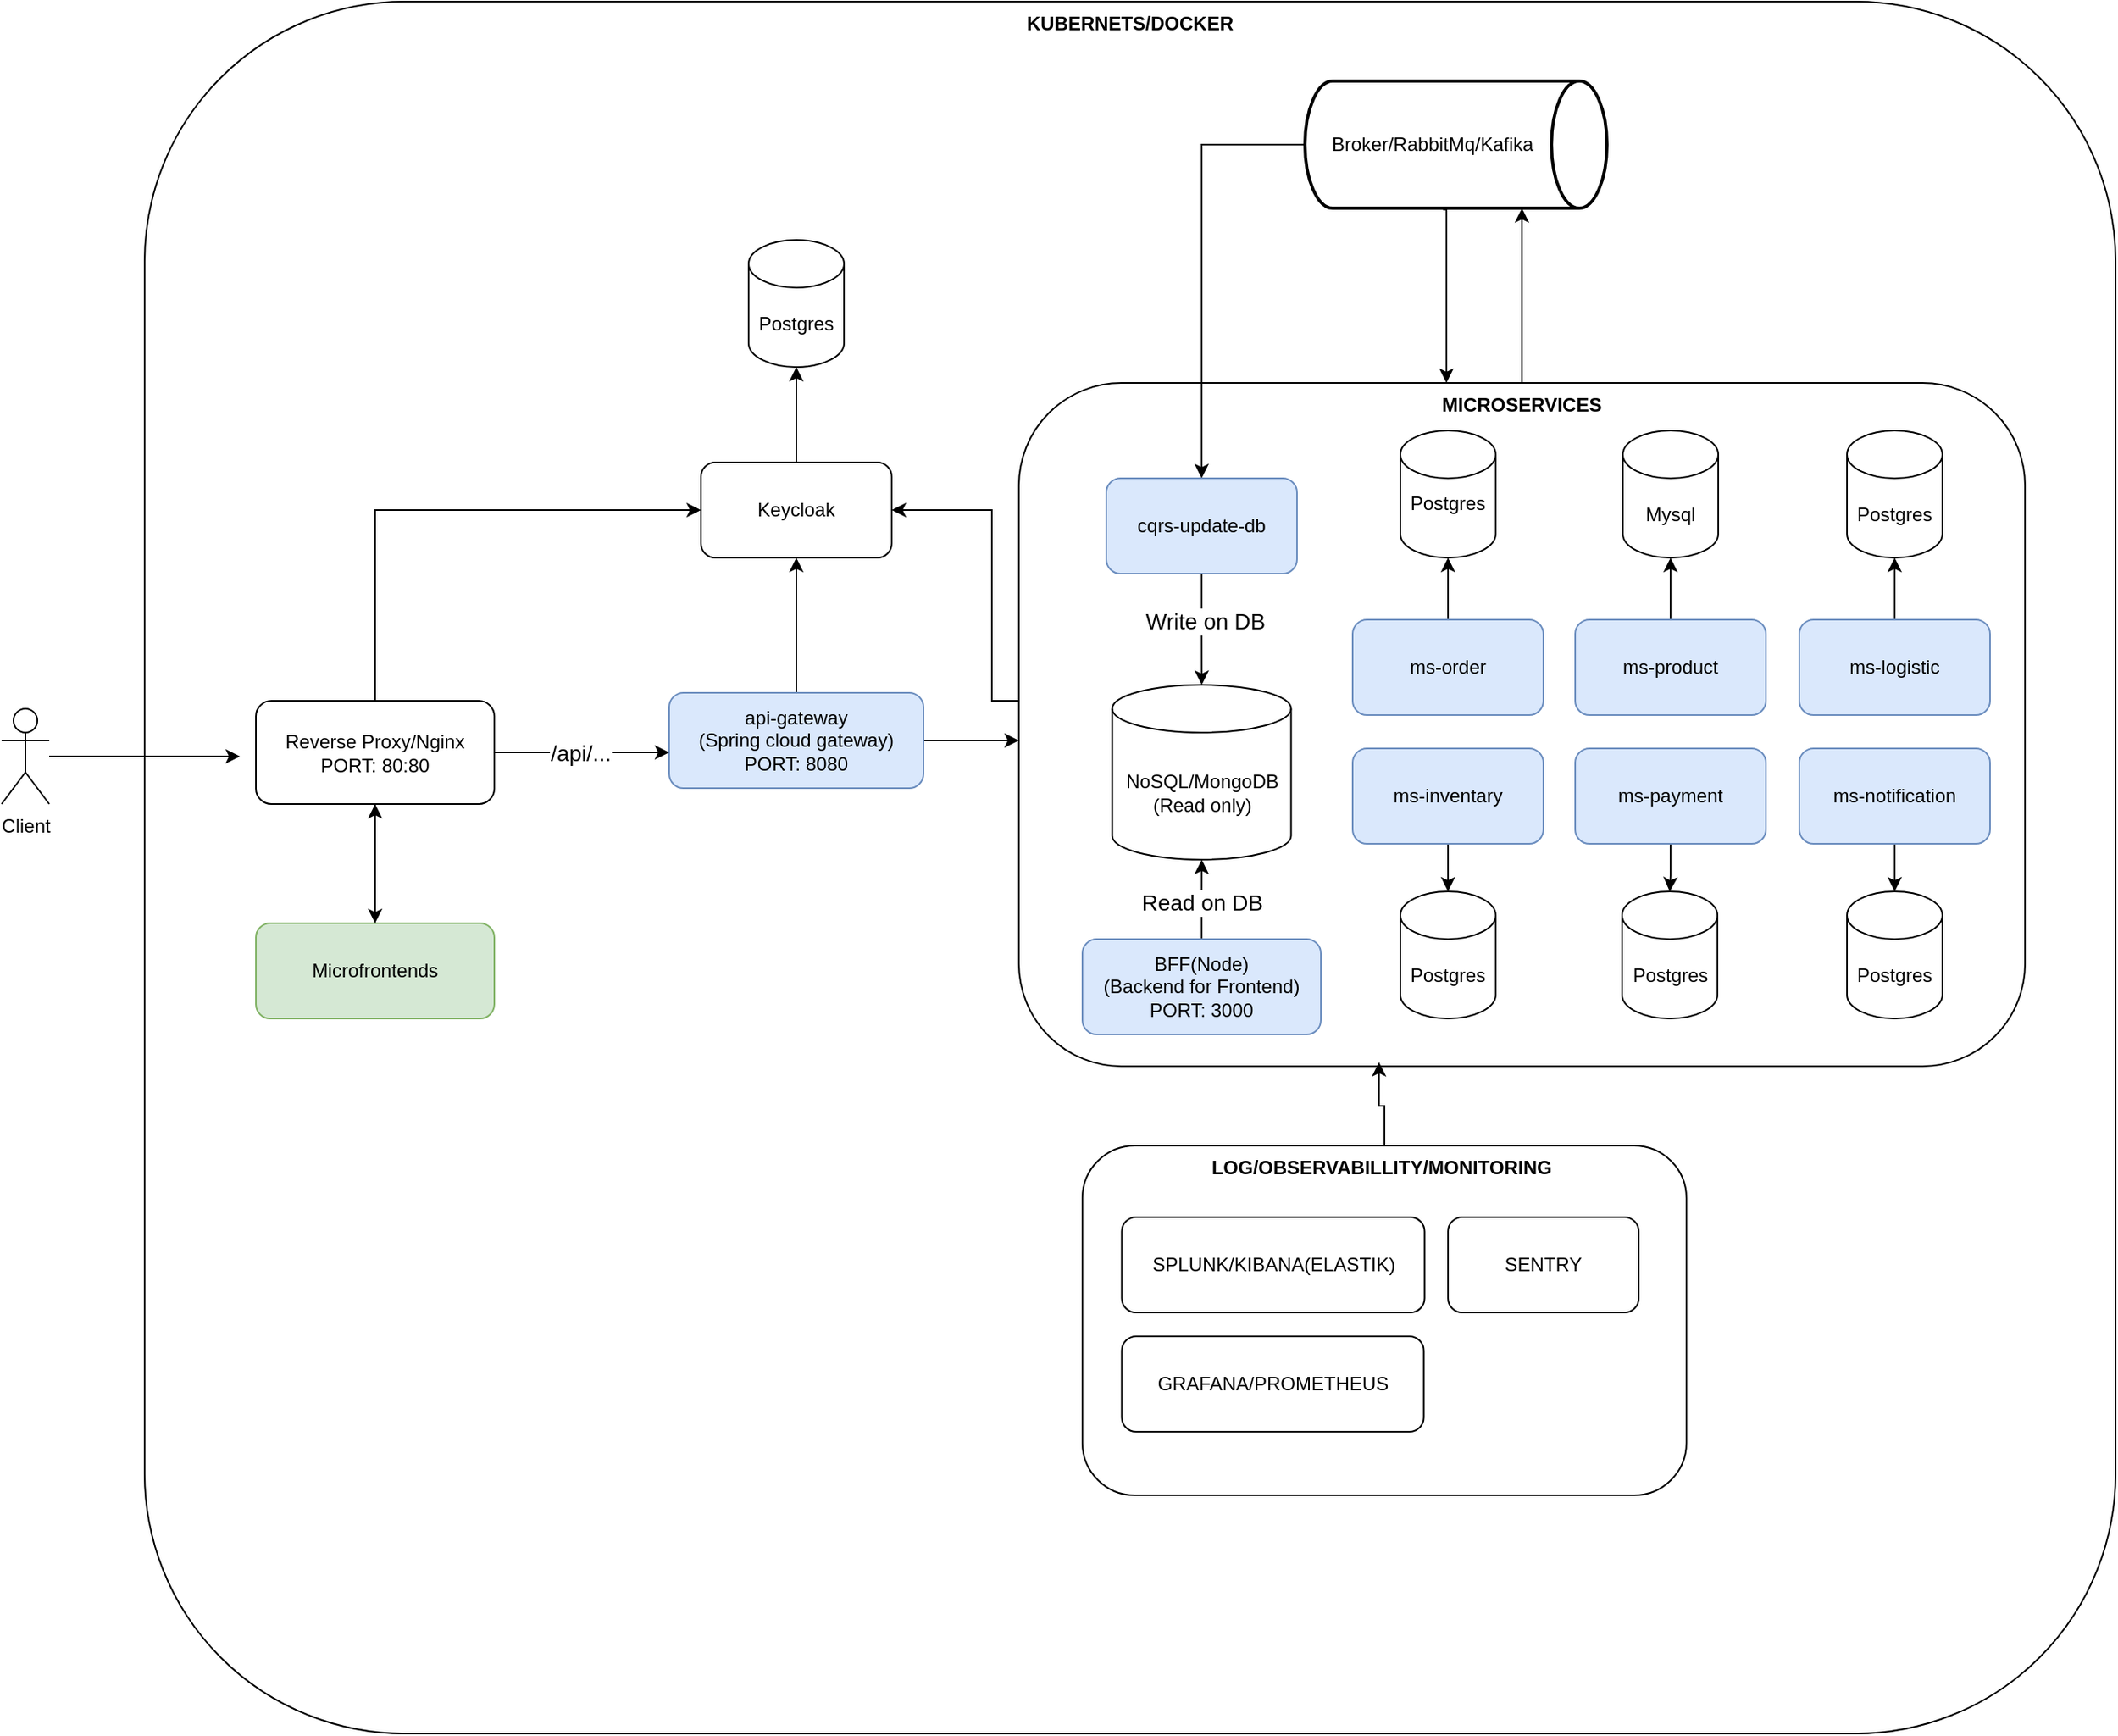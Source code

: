 <mxfile version="24.2.5" type="device">
  <diagram name="Página-1" id="HHl78oemqguo1IxOYNIJ">
    <mxGraphModel dx="2336" dy="1910" grid="1" gridSize="10" guides="1" tooltips="1" connect="1" arrows="1" fold="1" page="1" pageScale="1" pageWidth="827" pageHeight="1169" math="0" shadow="0">
      <root>
        <mxCell id="0" />
        <mxCell id="1" parent="0" />
        <mxCell id="76S5RFlLhJ8eeqm_sex8-56" value="KUBERNETS/DOCKER" style="rounded=1;whiteSpace=wrap;html=1;verticalAlign=top;fontStyle=1" vertex="1" parent="1">
          <mxGeometry x="-260" y="-210" width="1240" height="1090" as="geometry" />
        </mxCell>
        <mxCell id="76S5RFlLhJ8eeqm_sex8-25" style="edgeStyle=orthogonalEdgeStyle;rounded=0;orthogonalLoop=1;jettySize=auto;html=1;" edge="1" parent="1" source="76S5RFlLhJ8eeqm_sex8-16" target="76S5RFlLhJ8eeqm_sex8-24">
          <mxGeometry relative="1" as="geometry">
            <Array as="points">
              <mxPoint x="535" y="30" />
              <mxPoint x="535" y="30" />
            </Array>
          </mxGeometry>
        </mxCell>
        <mxCell id="76S5RFlLhJ8eeqm_sex8-29" style="edgeStyle=orthogonalEdgeStyle;rounded=0;orthogonalLoop=1;jettySize=auto;html=1;entryX=1;entryY=0.5;entryDx=0;entryDy=0;" edge="1" parent="1" source="76S5RFlLhJ8eeqm_sex8-16" target="76S5RFlLhJ8eeqm_sex8-27">
          <mxGeometry relative="1" as="geometry">
            <Array as="points">
              <mxPoint x="273" y="230" />
              <mxPoint x="273" y="110" />
            </Array>
          </mxGeometry>
        </mxCell>
        <mxCell id="76S5RFlLhJ8eeqm_sex8-16" value="MICROSERVICES" style="rounded=1;whiteSpace=wrap;html=1;verticalAlign=top;fontStyle=1" vertex="1" parent="1">
          <mxGeometry x="290" y="30" width="633" height="430" as="geometry" />
        </mxCell>
        <mxCell id="76S5RFlLhJ8eeqm_sex8-17" value="" style="edgeStyle=orthogonalEdgeStyle;rounded=0;orthogonalLoop=1;jettySize=auto;html=1;" edge="1" parent="1" source="76S5RFlLhJ8eeqm_sex8-1" target="76S5RFlLhJ8eeqm_sex8-16">
          <mxGeometry relative="1" as="geometry">
            <Array as="points">
              <mxPoint x="300" y="255" />
              <mxPoint x="300" y="255" />
            </Array>
          </mxGeometry>
        </mxCell>
        <mxCell id="76S5RFlLhJ8eeqm_sex8-28" style="edgeStyle=orthogonalEdgeStyle;rounded=0;orthogonalLoop=1;jettySize=auto;html=1;entryX=0.5;entryY=1;entryDx=0;entryDy=0;" edge="1" parent="1" source="76S5RFlLhJ8eeqm_sex8-1" target="76S5RFlLhJ8eeqm_sex8-27">
          <mxGeometry relative="1" as="geometry" />
        </mxCell>
        <mxCell id="76S5RFlLhJ8eeqm_sex8-1" value="api-gateway&lt;div&gt;(Spring cloud gateway)&lt;/div&gt;&lt;div&gt;PORT: 8080&lt;/div&gt;" style="rounded=1;whiteSpace=wrap;html=1;fillColor=#dae8fc;strokeColor=#6c8ebf;" vertex="1" parent="1">
          <mxGeometry x="70" y="225" width="160" height="60" as="geometry" />
        </mxCell>
        <mxCell id="76S5RFlLhJ8eeqm_sex8-50" value="" style="edgeStyle=orthogonalEdgeStyle;rounded=0;orthogonalLoop=1;jettySize=auto;html=1;" edge="1" parent="1" source="76S5RFlLhJ8eeqm_sex8-2" target="76S5RFlLhJ8eeqm_sex8-23">
          <mxGeometry relative="1" as="geometry" />
        </mxCell>
        <mxCell id="76S5RFlLhJ8eeqm_sex8-2" value="ms-product" style="rounded=1;whiteSpace=wrap;html=1;fillColor=#dae8fc;strokeColor=#6c8ebf;" vertex="1" parent="1">
          <mxGeometry x="640" y="179" width="120" height="60" as="geometry" />
        </mxCell>
        <mxCell id="76S5RFlLhJ8eeqm_sex8-49" value="" style="edgeStyle=orthogonalEdgeStyle;rounded=0;orthogonalLoop=1;jettySize=auto;html=1;" edge="1" parent="1" source="76S5RFlLhJ8eeqm_sex8-3" target="76S5RFlLhJ8eeqm_sex8-18">
          <mxGeometry relative="1" as="geometry" />
        </mxCell>
        <mxCell id="76S5RFlLhJ8eeqm_sex8-3" value="ms-order" style="rounded=1;whiteSpace=wrap;html=1;fillColor=#dae8fc;strokeColor=#6c8ebf;" vertex="1" parent="1">
          <mxGeometry x="500" y="179" width="120" height="60" as="geometry" />
        </mxCell>
        <mxCell id="76S5RFlLhJ8eeqm_sex8-48" value="" style="edgeStyle=orthogonalEdgeStyle;rounded=0;orthogonalLoop=1;jettySize=auto;html=1;" edge="1" parent="1" source="76S5RFlLhJ8eeqm_sex8-4" target="76S5RFlLhJ8eeqm_sex8-19">
          <mxGeometry relative="1" as="geometry" />
        </mxCell>
        <mxCell id="76S5RFlLhJ8eeqm_sex8-4" value="ms-notification" style="rounded=1;whiteSpace=wrap;html=1;fillColor=#dae8fc;strokeColor=#6c8ebf;" vertex="1" parent="1">
          <mxGeometry x="781" y="260" width="120" height="60" as="geometry" />
        </mxCell>
        <mxCell id="76S5RFlLhJ8eeqm_sex8-47" value="" style="edgeStyle=orthogonalEdgeStyle;rounded=0;orthogonalLoop=1;jettySize=auto;html=1;" edge="1" parent="1" source="76S5RFlLhJ8eeqm_sex8-5" target="76S5RFlLhJ8eeqm_sex8-20">
          <mxGeometry relative="1" as="geometry" />
        </mxCell>
        <mxCell id="76S5RFlLhJ8eeqm_sex8-5" value="ms-payment" style="rounded=1;whiteSpace=wrap;html=1;fillColor=#dae8fc;strokeColor=#6c8ebf;" vertex="1" parent="1">
          <mxGeometry x="640" y="260" width="120" height="60" as="geometry" />
        </mxCell>
        <mxCell id="76S5RFlLhJ8eeqm_sex8-51" value="" style="edgeStyle=orthogonalEdgeStyle;rounded=0;orthogonalLoop=1;jettySize=auto;html=1;" edge="1" parent="1" source="76S5RFlLhJ8eeqm_sex8-6" target="76S5RFlLhJ8eeqm_sex8-22">
          <mxGeometry relative="1" as="geometry" />
        </mxCell>
        <mxCell id="76S5RFlLhJ8eeqm_sex8-6" value="ms-logistic" style="rounded=1;whiteSpace=wrap;html=1;fillColor=#dae8fc;strokeColor=#6c8ebf;" vertex="1" parent="1">
          <mxGeometry x="781" y="179" width="120" height="60" as="geometry" />
        </mxCell>
        <mxCell id="76S5RFlLhJ8eeqm_sex8-46" style="edgeStyle=orthogonalEdgeStyle;rounded=0;orthogonalLoop=1;jettySize=auto;html=1;" edge="1" parent="1" source="76S5RFlLhJ8eeqm_sex8-7" target="76S5RFlLhJ8eeqm_sex8-21">
          <mxGeometry relative="1" as="geometry" />
        </mxCell>
        <mxCell id="76S5RFlLhJ8eeqm_sex8-7" value="ms-inventary" style="rounded=1;whiteSpace=wrap;html=1;fillColor=#dae8fc;strokeColor=#6c8ebf;" vertex="1" parent="1">
          <mxGeometry x="500" y="260" width="120" height="60" as="geometry" />
        </mxCell>
        <mxCell id="76S5RFlLhJ8eeqm_sex8-18" value="Postgres&lt;div&gt;&lt;br&gt;&lt;/div&gt;" style="shape=cylinder3;whiteSpace=wrap;html=1;boundedLbl=1;backgroundOutline=1;size=15;" vertex="1" parent="1">
          <mxGeometry x="530" y="60" width="60" height="80" as="geometry" />
        </mxCell>
        <mxCell id="76S5RFlLhJ8eeqm_sex8-19" value="Postgres" style="shape=cylinder3;whiteSpace=wrap;html=1;boundedLbl=1;backgroundOutline=1;size=15;" vertex="1" parent="1">
          <mxGeometry x="811" y="350" width="60" height="80" as="geometry" />
        </mxCell>
        <mxCell id="76S5RFlLhJ8eeqm_sex8-20" value="Postgres" style="shape=cylinder3;whiteSpace=wrap;html=1;boundedLbl=1;backgroundOutline=1;size=15;" vertex="1" parent="1">
          <mxGeometry x="669.5" y="350" width="60" height="80" as="geometry" />
        </mxCell>
        <mxCell id="76S5RFlLhJ8eeqm_sex8-21" value="Postgres" style="shape=cylinder3;whiteSpace=wrap;html=1;boundedLbl=1;backgroundOutline=1;size=15;" vertex="1" parent="1">
          <mxGeometry x="530" y="350" width="60" height="80" as="geometry" />
        </mxCell>
        <mxCell id="76S5RFlLhJ8eeqm_sex8-22" value="Postgres" style="shape=cylinder3;whiteSpace=wrap;html=1;boundedLbl=1;backgroundOutline=1;size=15;" vertex="1" parent="1">
          <mxGeometry x="811" y="60" width="60" height="80" as="geometry" />
        </mxCell>
        <mxCell id="76S5RFlLhJ8eeqm_sex8-23" value="Mysql" style="shape=cylinder3;whiteSpace=wrap;html=1;boundedLbl=1;backgroundOutline=1;size=15;" vertex="1" parent="1">
          <mxGeometry x="670" y="60" width="60" height="80" as="geometry" />
        </mxCell>
        <mxCell id="76S5RFlLhJ8eeqm_sex8-72" style="edgeStyle=orthogonalEdgeStyle;rounded=0;orthogonalLoop=1;jettySize=auto;html=1;" edge="1" parent="1" source="76S5RFlLhJ8eeqm_sex8-24" target="76S5RFlLhJ8eeqm_sex8-67">
          <mxGeometry relative="1" as="geometry" />
        </mxCell>
        <mxCell id="76S5RFlLhJ8eeqm_sex8-24" value="Broker/RabbitMq/Kafika" style="strokeWidth=2;html=1;shape=mxgraph.flowchart.direct_data;whiteSpace=wrap;align=left;spacingTop=0;spacing=17;" vertex="1" parent="1">
          <mxGeometry x="470" y="-160" width="190" height="80" as="geometry" />
        </mxCell>
        <mxCell id="76S5RFlLhJ8eeqm_sex8-26" style="edgeStyle=orthogonalEdgeStyle;rounded=0;orthogonalLoop=1;jettySize=auto;html=1;" edge="1" parent="1">
          <mxGeometry relative="1" as="geometry">
            <mxPoint x="556.843" y="-79.18" as="sourcePoint" />
            <mxPoint x="559" y="30" as="targetPoint" />
            <Array as="points">
              <mxPoint x="559" y="-79" />
            </Array>
          </mxGeometry>
        </mxCell>
        <mxCell id="76S5RFlLhJ8eeqm_sex8-31" value="" style="edgeStyle=orthogonalEdgeStyle;rounded=0;orthogonalLoop=1;jettySize=auto;html=1;" edge="1" parent="1" source="76S5RFlLhJ8eeqm_sex8-27" target="76S5RFlLhJ8eeqm_sex8-30">
          <mxGeometry relative="1" as="geometry" />
        </mxCell>
        <mxCell id="76S5RFlLhJ8eeqm_sex8-27" value="Keycloak" style="rounded=1;whiteSpace=wrap;html=1;" vertex="1" parent="1">
          <mxGeometry x="90" y="80" width="120" height="60" as="geometry" />
        </mxCell>
        <mxCell id="76S5RFlLhJ8eeqm_sex8-30" value="Postgres" style="shape=cylinder3;whiteSpace=wrap;html=1;boundedLbl=1;backgroundOutline=1;size=15;" vertex="1" parent="1">
          <mxGeometry x="120" y="-60" width="60" height="80" as="geometry" />
        </mxCell>
        <mxCell id="76S5RFlLhJ8eeqm_sex8-33" style="edgeStyle=orthogonalEdgeStyle;rounded=0;orthogonalLoop=1;jettySize=auto;html=1;" edge="1" parent="1" source="76S5RFlLhJ8eeqm_sex8-32" target="76S5RFlLhJ8eeqm_sex8-1">
          <mxGeometry relative="1" as="geometry">
            <Array as="points">
              <mxPoint x="-75" y="250" />
            </Array>
          </mxGeometry>
        </mxCell>
        <mxCell id="76S5RFlLhJ8eeqm_sex8-39" value="&lt;font style=&quot;font-size: 14px;&quot;&gt;/api/...&lt;/font&gt;" style="edgeLabel;html=1;align=center;verticalAlign=middle;resizable=0;points=[];fontSize=14;" vertex="1" connectable="0" parent="76S5RFlLhJ8eeqm_sex8-33">
          <mxGeometry x="0.357" y="1" relative="1" as="geometry">
            <mxPoint x="-21" y="1" as="offset" />
          </mxGeometry>
        </mxCell>
        <mxCell id="76S5RFlLhJ8eeqm_sex8-43" style="edgeStyle=orthogonalEdgeStyle;rounded=0;orthogonalLoop=1;jettySize=auto;html=1;" edge="1" parent="1" source="76S5RFlLhJ8eeqm_sex8-32">
          <mxGeometry relative="1" as="geometry">
            <mxPoint x="-115" y="370" as="targetPoint" />
          </mxGeometry>
        </mxCell>
        <mxCell id="76S5RFlLhJ8eeqm_sex8-55" style="edgeStyle=orthogonalEdgeStyle;rounded=0;orthogonalLoop=1;jettySize=auto;html=1;entryX=0;entryY=0.5;entryDx=0;entryDy=0;" edge="1" parent="1" source="76S5RFlLhJ8eeqm_sex8-32" target="76S5RFlLhJ8eeqm_sex8-27">
          <mxGeometry relative="1" as="geometry">
            <Array as="points">
              <mxPoint x="-115" y="110" />
            </Array>
          </mxGeometry>
        </mxCell>
        <mxCell id="76S5RFlLhJ8eeqm_sex8-32" value="Reverse Proxy/Nginx&lt;div&gt;PORT: 80:80&lt;/div&gt;" style="rounded=1;whiteSpace=wrap;html=1;" vertex="1" parent="1">
          <mxGeometry x="-190" y="230" width="150" height="65" as="geometry" />
        </mxCell>
        <mxCell id="76S5RFlLhJ8eeqm_sex8-66" value="" style="edgeStyle=orthogonalEdgeStyle;rounded=0;orthogonalLoop=1;jettySize=auto;html=1;" edge="1" parent="1" source="76S5RFlLhJ8eeqm_sex8-34" target="76S5RFlLhJ8eeqm_sex8-65">
          <mxGeometry relative="1" as="geometry" />
        </mxCell>
        <mxCell id="76S5RFlLhJ8eeqm_sex8-71" value="Read on DB" style="edgeLabel;html=1;align=center;verticalAlign=middle;resizable=0;points=[];fontSize=14;" vertex="1" connectable="0" parent="76S5RFlLhJ8eeqm_sex8-66">
          <mxGeometry x="-0.053" relative="1" as="geometry">
            <mxPoint as="offset" />
          </mxGeometry>
        </mxCell>
        <mxCell id="76S5RFlLhJ8eeqm_sex8-34" value="BFF(Node)&lt;div&gt;(Backend for Frontend)&lt;br&gt;PORT: 3000&lt;br&gt;&lt;/div&gt;" style="rounded=1;whiteSpace=wrap;html=1;fillColor=#dae8fc;strokeColor=#6c8ebf;" vertex="1" parent="1">
          <mxGeometry x="330" y="380" width="150" height="60" as="geometry" />
        </mxCell>
        <mxCell id="76S5RFlLhJ8eeqm_sex8-44" style="edgeStyle=orthogonalEdgeStyle;rounded=0;orthogonalLoop=1;jettySize=auto;html=1;entryX=0.5;entryY=1;entryDx=0;entryDy=0;" edge="1" parent="1" source="76S5RFlLhJ8eeqm_sex8-37" target="76S5RFlLhJ8eeqm_sex8-32">
          <mxGeometry relative="1" as="geometry" />
        </mxCell>
        <mxCell id="76S5RFlLhJ8eeqm_sex8-37" value="Microfrontends" style="rounded=1;whiteSpace=wrap;html=1;fillColor=#d5e8d4;strokeColor=#82b366;" vertex="1" parent="1">
          <mxGeometry x="-190" y="370" width="150" height="60" as="geometry" />
        </mxCell>
        <mxCell id="76S5RFlLhJ8eeqm_sex8-53" style="edgeStyle=orthogonalEdgeStyle;rounded=0;orthogonalLoop=1;jettySize=auto;html=1;" edge="1" parent="1" source="76S5RFlLhJ8eeqm_sex8-52">
          <mxGeometry relative="1" as="geometry">
            <mxPoint x="-200" y="265" as="targetPoint" />
          </mxGeometry>
        </mxCell>
        <mxCell id="76S5RFlLhJ8eeqm_sex8-52" value="Client" style="shape=umlActor;verticalLabelPosition=bottom;verticalAlign=top;html=1;outlineConnect=0;" vertex="1" parent="1">
          <mxGeometry x="-350" y="235" width="30" height="60" as="geometry" />
        </mxCell>
        <mxCell id="76S5RFlLhJ8eeqm_sex8-57" value="LOG/OBSERVABILLITY/MONITORING&amp;nbsp;" style="rounded=1;whiteSpace=wrap;html=1;verticalAlign=top;fontStyle=1" vertex="1" parent="1">
          <mxGeometry x="330" y="510" width="380" height="220" as="geometry" />
        </mxCell>
        <mxCell id="76S5RFlLhJ8eeqm_sex8-59" value="GRAFANA/PROMETHEUS" style="rounded=1;whiteSpace=wrap;html=1;" vertex="1" parent="1">
          <mxGeometry x="354.75" y="630" width="190" height="60" as="geometry" />
        </mxCell>
        <mxCell id="76S5RFlLhJ8eeqm_sex8-60" value="SPLUNK/KIBANA(ELASTIK)" style="rounded=1;whiteSpace=wrap;html=1;" vertex="1" parent="1">
          <mxGeometry x="354.75" y="555" width="190.5" height="60" as="geometry" />
        </mxCell>
        <mxCell id="76S5RFlLhJ8eeqm_sex8-61" value="SENTRY" style="rounded=1;whiteSpace=wrap;html=1;" vertex="1" parent="1">
          <mxGeometry x="560" y="555" width="120" height="60" as="geometry" />
        </mxCell>
        <mxCell id="76S5RFlLhJ8eeqm_sex8-64" style="edgeStyle=orthogonalEdgeStyle;rounded=0;orthogonalLoop=1;jettySize=auto;html=1;entryX=0.358;entryY=0.994;entryDx=0;entryDy=0;entryPerimeter=0;" edge="1" parent="1" source="76S5RFlLhJ8eeqm_sex8-57" target="76S5RFlLhJ8eeqm_sex8-16">
          <mxGeometry relative="1" as="geometry" />
        </mxCell>
        <mxCell id="76S5RFlLhJ8eeqm_sex8-65" value="&lt;div&gt;NoSQL/MongoDB&lt;/div&gt;&lt;div&gt;(Read only)&lt;/div&gt;" style="shape=cylinder3;whiteSpace=wrap;html=1;boundedLbl=1;backgroundOutline=1;size=15;" vertex="1" parent="1">
          <mxGeometry x="348.75" y="220" width="112.5" height="110" as="geometry" />
        </mxCell>
        <mxCell id="76S5RFlLhJ8eeqm_sex8-69" style="edgeStyle=orthogonalEdgeStyle;rounded=0;orthogonalLoop=1;jettySize=auto;html=1;" edge="1" parent="1" source="76S5RFlLhJ8eeqm_sex8-67" target="76S5RFlLhJ8eeqm_sex8-65">
          <mxGeometry relative="1" as="geometry" />
        </mxCell>
        <mxCell id="76S5RFlLhJ8eeqm_sex8-70" value="Write on DB" style="edgeLabel;html=1;align=center;verticalAlign=middle;resizable=0;points=[];fontSize=14;" vertex="1" connectable="0" parent="76S5RFlLhJ8eeqm_sex8-69">
          <mxGeometry x="-0.158" y="2" relative="1" as="geometry">
            <mxPoint as="offset" />
          </mxGeometry>
        </mxCell>
        <mxCell id="76S5RFlLhJ8eeqm_sex8-67" value="cqrs-update-db" style="rounded=1;whiteSpace=wrap;html=1;fillColor=#dae8fc;strokeColor=#6c8ebf;" vertex="1" parent="1">
          <mxGeometry x="345" y="90" width="120" height="60" as="geometry" />
        </mxCell>
      </root>
    </mxGraphModel>
  </diagram>
</mxfile>
